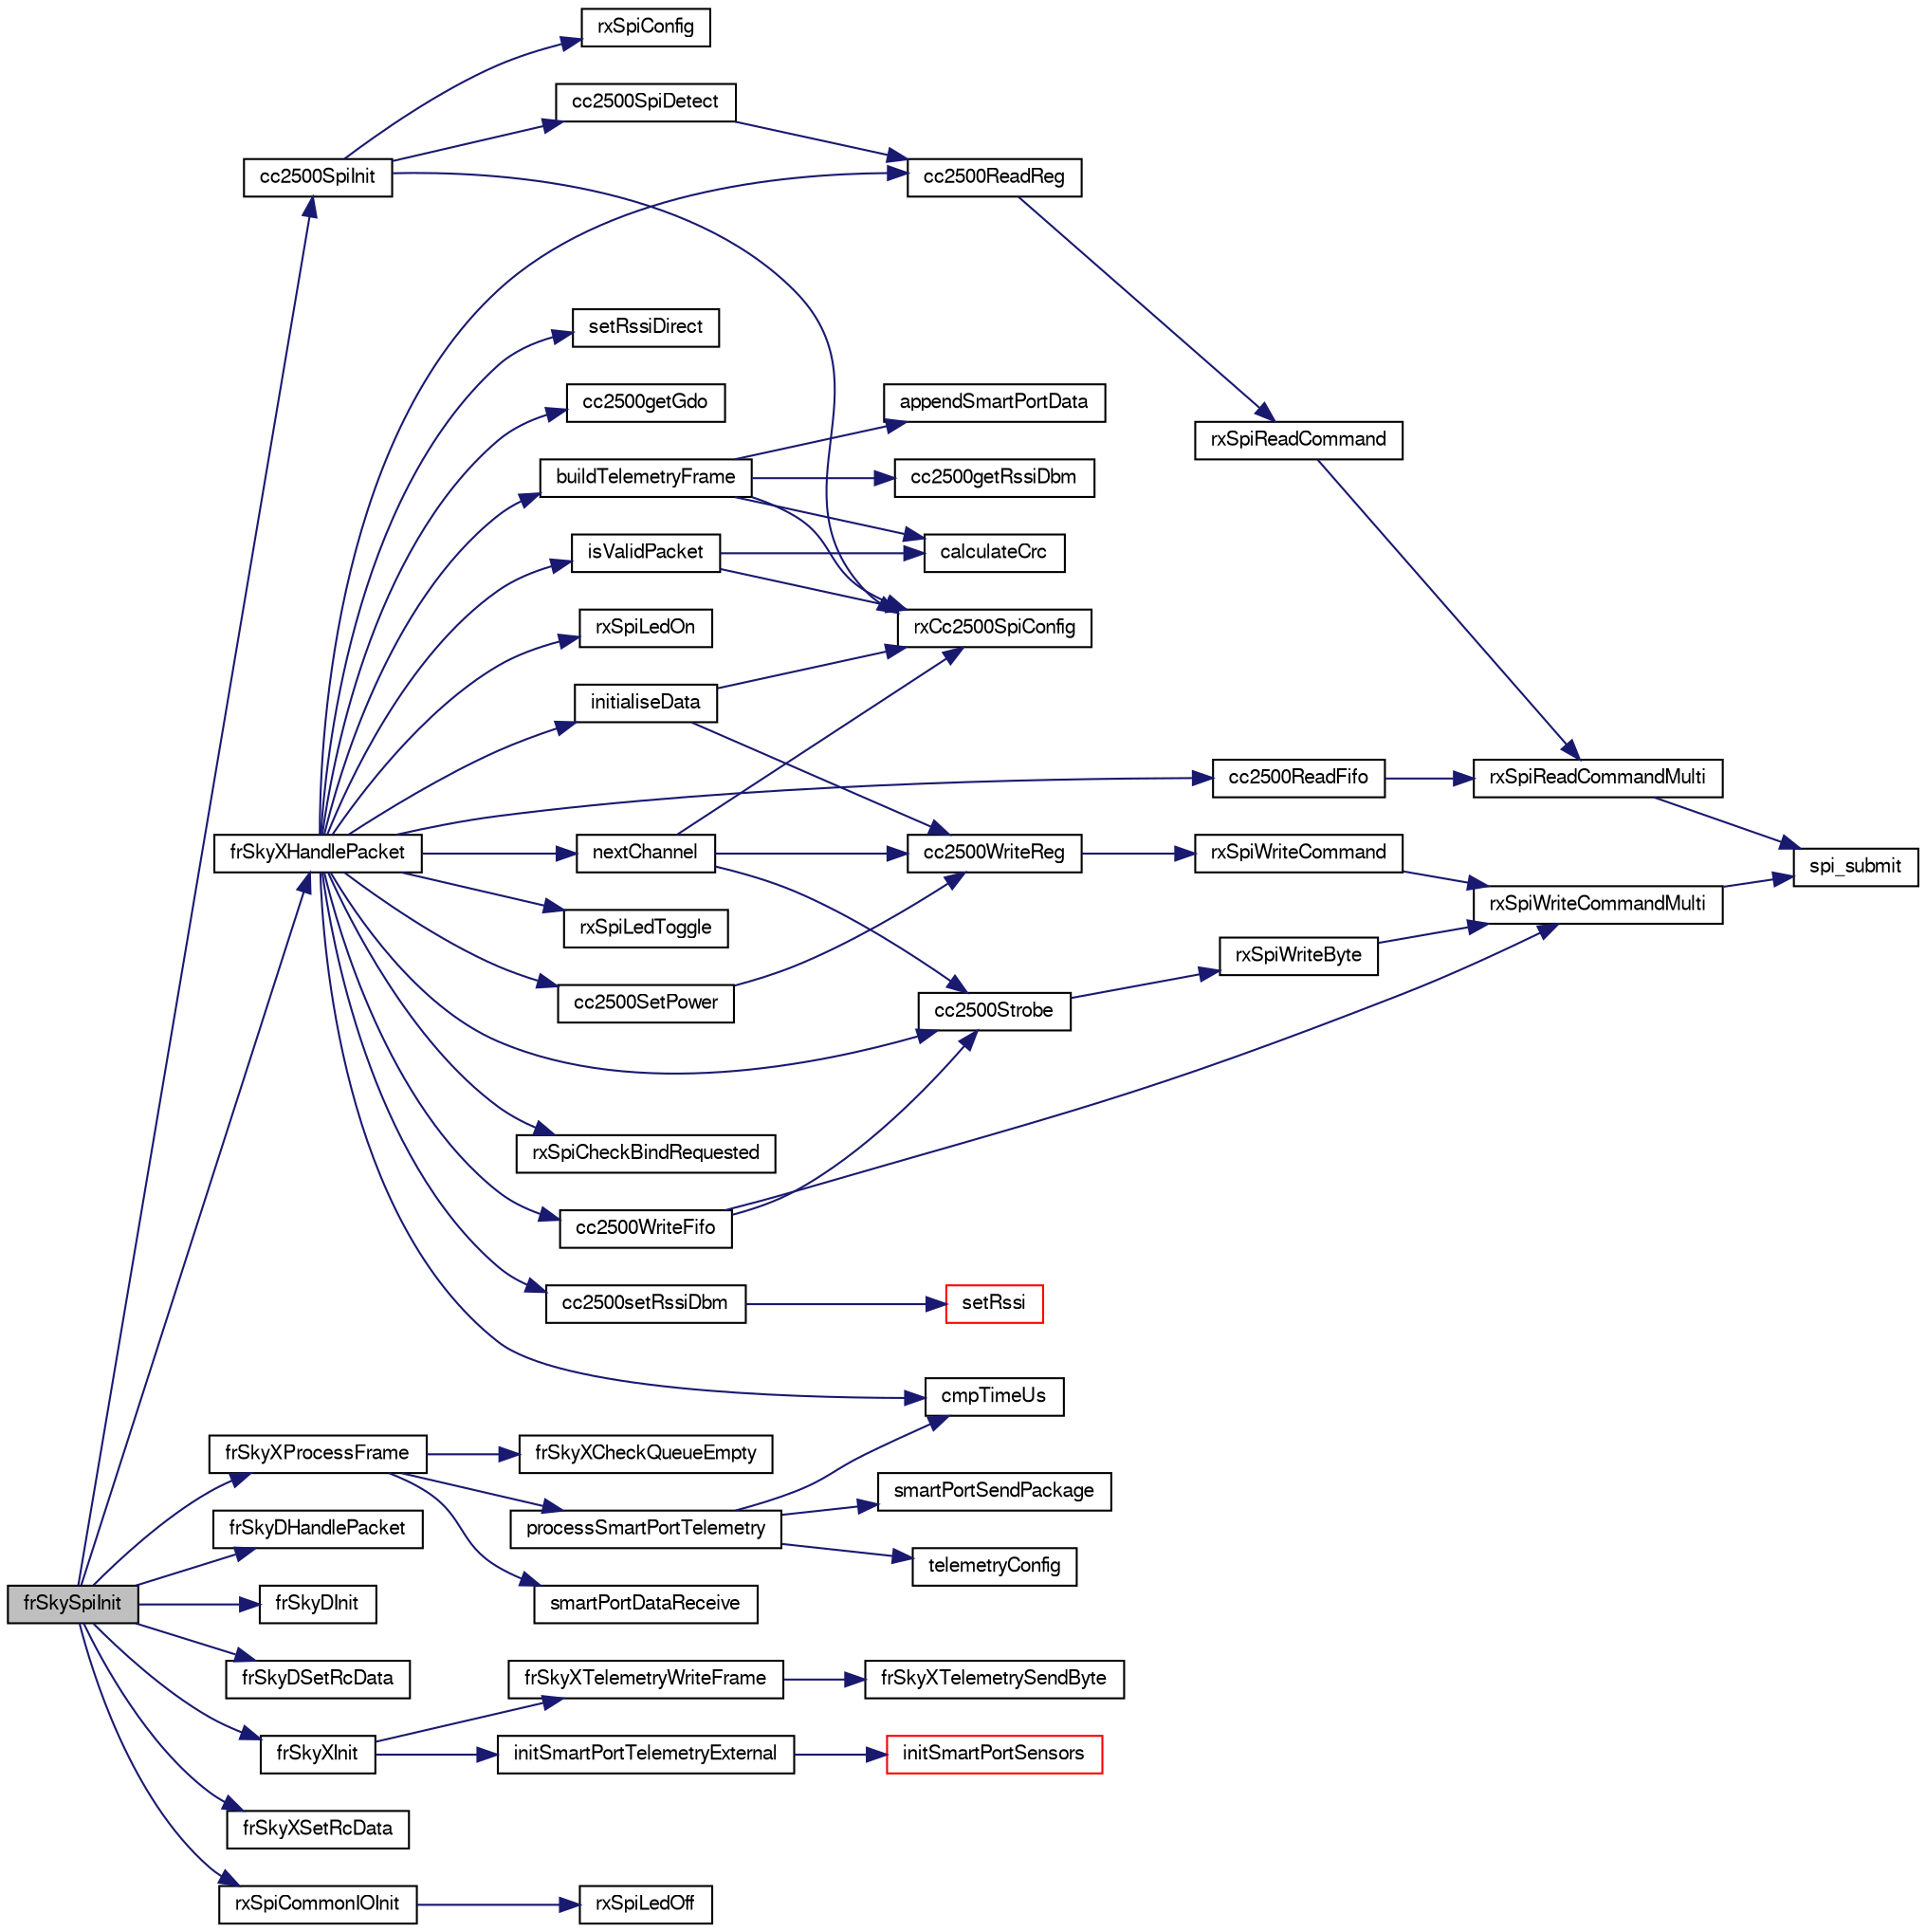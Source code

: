digraph "frSkySpiInit"
{
  edge [fontname="FreeSans",fontsize="10",labelfontname="FreeSans",labelfontsize="10"];
  node [fontname="FreeSans",fontsize="10",shape=record];
  rankdir="LR";
  Node1 [label="frSkySpiInit",height=0.2,width=0.4,color="black", fillcolor="grey75", style="filled", fontcolor="black"];
  Node1 -> Node2 [color="midnightblue",fontsize="10",style="solid",fontname="FreeSans"];
  Node2 [label="cc2500SpiInit",height=0.2,width=0.4,color="black", fillcolor="white", style="filled",URL="$cc2500__common_8c.html#a384a659dc20e7a7df306027141c8d0ef"];
  Node2 -> Node3 [color="midnightblue",fontsize="10",style="solid",fontname="FreeSans"];
  Node3 [label="cc2500SpiDetect",height=0.2,width=0.4,color="black", fillcolor="white", style="filled",URL="$cc2500__common_8c.html#acda7e891a92bc7c443c18530122f56eb"];
  Node3 -> Node4 [color="midnightblue",fontsize="10",style="solid",fontname="FreeSans"];
  Node4 [label="cc2500ReadReg",height=0.2,width=0.4,color="black", fillcolor="white", style="filled",URL="$cc2500_8c.html#a16824ba518eea5c5e67b3daeeb599269"];
  Node4 -> Node5 [color="midnightblue",fontsize="10",style="solid",fontname="FreeSans"];
  Node5 [label="rxSpiReadCommand",height=0.2,width=0.4,color="black", fillcolor="white", style="filled",URL="$cc2500_8c.html#a144a5804c6f5e30744e48c7c93d7db5a"];
  Node5 -> Node6 [color="midnightblue",fontsize="10",style="solid",fontname="FreeSans"];
  Node6 [label="rxSpiReadCommandMulti",height=0.2,width=0.4,color="black", fillcolor="white", style="filled",URL="$cc2500_8c.html#aa9910adea9b66f2a6e49176819f19b0c"];
  Node6 -> Node7 [color="midnightblue",fontsize="10",style="solid",fontname="FreeSans"];
  Node7 [label="spi_submit",height=0.2,width=0.4,color="black", fillcolor="white", style="filled",URL="$group__spi.html#ga5d383931766cb373ebad0b8bc26d439d",tooltip="Submit SPI transaction. "];
  Node2 -> Node8 [color="midnightblue",fontsize="10",style="solid",fontname="FreeSans"];
  Node8 [label="rxCc2500SpiConfig",height=0.2,width=0.4,color="black", fillcolor="white", style="filled",URL="$cc2500__settings_8c.html#aad1629e38fffa025a33f8054243bd6f0"];
  Node2 -> Node9 [color="midnightblue",fontsize="10",style="solid",fontname="FreeSans"];
  Node9 [label="rxSpiConfig",height=0.2,width=0.4,color="black", fillcolor="white", style="filled",URL="$cc2500__settings_8c.html#a56bfe7bd9539b3618207bc6ee9688636"];
  Node1 -> Node10 [color="midnightblue",fontsize="10",style="solid",fontname="FreeSans"];
  Node10 [label="frSkyDHandlePacket",height=0.2,width=0.4,color="black", fillcolor="white", style="filled",URL="$cc2500__frsky__d_8h.html#a1fabcc6286af8150d908f18c6cc66821"];
  Node1 -> Node11 [color="midnightblue",fontsize="10",style="solid",fontname="FreeSans"];
  Node11 [label="frSkyDInit",height=0.2,width=0.4,color="black", fillcolor="white", style="filled",URL="$cc2500__frsky__d_8h.html#affefe39779ed1cef49b38cd6da7bb8f9"];
  Node1 -> Node12 [color="midnightblue",fontsize="10",style="solid",fontname="FreeSans"];
  Node12 [label="frSkyDSetRcData",height=0.2,width=0.4,color="black", fillcolor="white", style="filled",URL="$cc2500__frsky__d_8h.html#a0e8b3f46bfa560c14661c76e64d2583f"];
  Node1 -> Node13 [color="midnightblue",fontsize="10",style="solid",fontname="FreeSans"];
  Node13 [label="frSkyXHandlePacket",height=0.2,width=0.4,color="black", fillcolor="white", style="filled",URL="$cc2500__frsky__x_8c.html#a90776c7143b1e75512e9bf975aca774e"];
  Node13 -> Node14 [color="midnightblue",fontsize="10",style="solid",fontname="FreeSans"];
  Node14 [label="initialiseData",height=0.2,width=0.4,color="black", fillcolor="white", style="filled",URL="$cc2500__frsky__shared_8c.html#aeb0e66b7e7d77f928e122ea1dfab26fb"];
  Node14 -> Node15 [color="midnightblue",fontsize="10",style="solid",fontname="FreeSans"];
  Node15 [label="cc2500WriteReg",height=0.2,width=0.4,color="black", fillcolor="white", style="filled",URL="$cc2500_8c.html#a0aafd8cd88f01d28921f047d4435e169"];
  Node15 -> Node16 [color="midnightblue",fontsize="10",style="solid",fontname="FreeSans"];
  Node16 [label="rxSpiWriteCommand",height=0.2,width=0.4,color="black", fillcolor="white", style="filled",URL="$cc2500_8c.html#a15e26bcabc37cb935f279ec8eaff8f89"];
  Node16 -> Node17 [color="midnightblue",fontsize="10",style="solid",fontname="FreeSans"];
  Node17 [label="rxSpiWriteCommandMulti",height=0.2,width=0.4,color="black", fillcolor="white", style="filled",URL="$cc2500_8c.html#aa88e934fdd4f5f4f40dfa59c7060c208"];
  Node17 -> Node7 [color="midnightblue",fontsize="10",style="solid",fontname="FreeSans"];
  Node14 -> Node8 [color="midnightblue",fontsize="10",style="solid",fontname="FreeSans"];
  Node13 -> Node18 [color="midnightblue",fontsize="10",style="solid",fontname="FreeSans"];
  Node18 [label="nextChannel",height=0.2,width=0.4,color="black", fillcolor="white", style="filled",URL="$cc2500__frsky__shared_8c.html#aad78fae7846fe4f56409cb30fa52947a"];
  Node18 -> Node19 [color="midnightblue",fontsize="10",style="solid",fontname="FreeSans"];
  Node19 [label="cc2500Strobe",height=0.2,width=0.4,color="black", fillcolor="white", style="filled",URL="$cc2500_8c.html#a5f48b0ae3036525c7ddd12b61b2f92cc"];
  Node19 -> Node20 [color="midnightblue",fontsize="10",style="solid",fontname="FreeSans"];
  Node20 [label="rxSpiWriteByte",height=0.2,width=0.4,color="black", fillcolor="white", style="filled",URL="$cc2500_8c.html#af21ded081906c8c7339acef1caeaa8e3"];
  Node20 -> Node17 [color="midnightblue",fontsize="10",style="solid",fontname="FreeSans"];
  Node18 -> Node15 [color="midnightblue",fontsize="10",style="solid",fontname="FreeSans"];
  Node18 -> Node8 [color="midnightblue",fontsize="10",style="solid",fontname="FreeSans"];
  Node13 -> Node19 [color="midnightblue",fontsize="10",style="solid",fontname="FreeSans"];
  Node13 -> Node21 [color="midnightblue",fontsize="10",style="solid",fontname="FreeSans"];
  Node21 [label="rxSpiCheckBindRequested",height=0.2,width=0.4,color="black", fillcolor="white", style="filled",URL="$cc2500__rx__spi__common_8c.html#af3ce512f5a32f9e6142ab1b659ae7524"];
  Node13 -> Node22 [color="midnightblue",fontsize="10",style="solid",fontname="FreeSans"];
  Node22 [label="cc2500getGdo",height=0.2,width=0.4,color="black", fillcolor="white", style="filled",URL="$cc2500__common_8c.html#a809767f1771e2d9ec936050fe7ec887e"];
  Node13 -> Node4 [color="midnightblue",fontsize="10",style="solid",fontname="FreeSans"];
  Node13 -> Node23 [color="midnightblue",fontsize="10",style="solid",fontname="FreeSans"];
  Node23 [label="cc2500ReadFifo",height=0.2,width=0.4,color="black", fillcolor="white", style="filled",URL="$cc2500_8c.html#a15f1360ca73e7301e8fd3ea3a1b0fe35"];
  Node23 -> Node6 [color="midnightblue",fontsize="10",style="solid",fontname="FreeSans"];
  Node13 -> Node24 [color="midnightblue",fontsize="10",style="solid",fontname="FreeSans"];
  Node24 [label="isValidPacket",height=0.2,width=0.4,color="black", fillcolor="white", style="filled",URL="$cc2500__frsky__x_8c.html#ab87853b69b609ffb3e401989b389335f"];
  Node24 -> Node25 [color="midnightblue",fontsize="10",style="solid",fontname="FreeSans"];
  Node25 [label="calculateCrc",height=0.2,width=0.4,color="black", fillcolor="white", style="filled",URL="$cc2500__frsky__x_8c.html#a74b7c623e8494053e65ec2a833b6af6e"];
  Node24 -> Node8 [color="midnightblue",fontsize="10",style="solid",fontname="FreeSans"];
  Node13 -> Node26 [color="midnightblue",fontsize="10",style="solid",fontname="FreeSans"];
  Node26 [label="rxSpiLedOn",height=0.2,width=0.4,color="black", fillcolor="white", style="filled",URL="$cc2500__rx__spi__common_8c.html#a3434f37dd6ed687e9913b595df6c48b5"];
  Node13 -> Node27 [color="midnightblue",fontsize="10",style="solid",fontname="FreeSans"];
  Node27 [label="cc2500setRssiDbm",height=0.2,width=0.4,color="black", fillcolor="white", style="filled",URL="$cc2500__common_8c.html#acfa3dd5dc7caabd9fb83ab92867a6977"];
  Node27 -> Node28 [color="midnightblue",fontsize="10",style="solid",fontname="FreeSans"];
  Node28 [label="setRssi",height=0.2,width=0.4,color="red", fillcolor="white", style="filled",URL="$cc2500__rx_8c.html#a191331e7da503ea1f4724bbfbe6a577b"];
  Node13 -> Node29 [color="midnightblue",fontsize="10",style="solid",fontname="FreeSans"];
  Node29 [label="cmpTimeUs",height=0.2,width=0.4,color="black", fillcolor="white", style="filled",URL="$cc2500__compat_8h.html#aa95c92cdd0d6a0d1687304143281c15d"];
  Node13 -> Node30 [color="midnightblue",fontsize="10",style="solid",fontname="FreeSans"];
  Node30 [label="buildTelemetryFrame",height=0.2,width=0.4,color="black", fillcolor="white", style="filled",URL="$cc2500__frsky__x_8c.html#a9a6f7720d833f05ecb33317f516f1e7c"];
  Node30 -> Node8 [color="midnightblue",fontsize="10",style="solid",fontname="FreeSans"];
  Node30 -> Node31 [color="midnightblue",fontsize="10",style="solid",fontname="FreeSans"];
  Node31 [label="cc2500getRssiDbm",height=0.2,width=0.4,color="black", fillcolor="white", style="filled",URL="$cc2500__common_8c.html#adcd2120ef440303205db6619ab61f557"];
  Node30 -> Node32 [color="midnightblue",fontsize="10",style="solid",fontname="FreeSans"];
  Node32 [label="appendSmartPortData",height=0.2,width=0.4,color="black", fillcolor="white", style="filled",URL="$cc2500__frsky__x_8c.html#aa34ed2efb7e7bcf2f58fe46dd430af16"];
  Node30 -> Node25 [color="midnightblue",fontsize="10",style="solid",fontname="FreeSans"];
  Node13 -> Node33 [color="midnightblue",fontsize="10",style="solid",fontname="FreeSans"];
  Node33 [label="rxSpiLedToggle",height=0.2,width=0.4,color="black", fillcolor="white", style="filled",URL="$cc2500__rx__spi__common_8c.html#abc6581907d99874fdae12641781254a4"];
  Node13 -> Node34 [color="midnightblue",fontsize="10",style="solid",fontname="FreeSans"];
  Node34 [label="setRssiDirect",height=0.2,width=0.4,color="black", fillcolor="white", style="filled",URL="$cc2500__rx_8c.html#aadb196a12c7d0d65ebf9b334fa4fc580"];
  Node13 -> Node35 [color="midnightblue",fontsize="10",style="solid",fontname="FreeSans"];
  Node35 [label="cc2500SetPower",height=0.2,width=0.4,color="black", fillcolor="white", style="filled",URL="$cc2500_8c.html#a8dfa53cdcbaf0abc1ef7fdf34dc061db"];
  Node35 -> Node15 [color="midnightblue",fontsize="10",style="solid",fontname="FreeSans"];
  Node13 -> Node36 [color="midnightblue",fontsize="10",style="solid",fontname="FreeSans"];
  Node36 [label="cc2500WriteFifo",height=0.2,width=0.4,color="black", fillcolor="white", style="filled",URL="$cc2500_8c.html#a42e861f257bf0fe25f818b040ecaa941"];
  Node36 -> Node19 [color="midnightblue",fontsize="10",style="solid",fontname="FreeSans"];
  Node36 -> Node17 [color="midnightblue",fontsize="10",style="solid",fontname="FreeSans"];
  Node1 -> Node37 [color="midnightblue",fontsize="10",style="solid",fontname="FreeSans"];
  Node37 [label="frSkyXInit",height=0.2,width=0.4,color="black", fillcolor="white", style="filled",URL="$cc2500__frsky__x_8c.html#a09aedfa0332a58b4e89a15471892e08d"];
  Node37 -> Node38 [color="midnightblue",fontsize="10",style="solid",fontname="FreeSans"];
  Node38 [label="initSmartPortTelemetryExternal",height=0.2,width=0.4,color="black", fillcolor="white", style="filled",URL="$cc2500__smartport_8c.html#a25c89eefa21629f2aa404974b8bd67ad"];
  Node38 -> Node39 [color="midnightblue",fontsize="10",style="solid",fontname="FreeSans"];
  Node39 [label="initSmartPortSensors",height=0.2,width=0.4,color="red", fillcolor="white", style="filled",URL="$cc2500__smartport_8c.html#af96c106b53f8cc26baeb4bb27cc5e5f9"];
  Node37 -> Node40 [color="midnightblue",fontsize="10",style="solid",fontname="FreeSans"];
  Node40 [label="frSkyXTelemetryWriteFrame",height=0.2,width=0.4,color="black", fillcolor="white", style="filled",URL="$cc2500__frsky__x_8c.html#acb744d1a892e090b06d7ab78e55481d0"];
  Node40 -> Node41 [color="midnightblue",fontsize="10",style="solid",fontname="FreeSans"];
  Node41 [label="frSkyXTelemetrySendByte",height=0.2,width=0.4,color="black", fillcolor="white", style="filled",URL="$cc2500__frsky__x_8c.html#a3b7e9e8865dd8c98098401d2943237f2"];
  Node1 -> Node42 [color="midnightblue",fontsize="10",style="solid",fontname="FreeSans"];
  Node42 [label="frSkyXProcessFrame",height=0.2,width=0.4,color="black", fillcolor="white", style="filled",URL="$cc2500__frsky__x_8c.html#aaa0d6bdd7091f3e1afc2422c4892e19e"];
  Node42 -> Node43 [color="midnightblue",fontsize="10",style="solid",fontname="FreeSans"];
  Node43 [label="smartPortDataReceive",height=0.2,width=0.4,color="black", fillcolor="white", style="filled",URL="$cc2500__smartport_8c.html#a34331e4923adaea6cc4633276350fb47"];
  Node42 -> Node44 [color="midnightblue",fontsize="10",style="solid",fontname="FreeSans"];
  Node44 [label="frSkyXCheckQueueEmpty",height=0.2,width=0.4,color="black", fillcolor="white", style="filled",URL="$cc2500__frsky__x_8c.html#ad99f671f88c91ae883727c744f9029bb"];
  Node42 -> Node45 [color="midnightblue",fontsize="10",style="solid",fontname="FreeSans"];
  Node45 [label="processSmartPortTelemetry",height=0.2,width=0.4,color="black", fillcolor="white", style="filled",URL="$cc2500__smartport_8c.html#acf3a8d1078f5695a69662408caf80a1c"];
  Node45 -> Node29 [color="midnightblue",fontsize="10",style="solid",fontname="FreeSans"];
  Node45 -> Node46 [color="midnightblue",fontsize="10",style="solid",fontname="FreeSans"];
  Node46 [label="telemetryConfig",height=0.2,width=0.4,color="black", fillcolor="white", style="filled",URL="$cc2500__settings_8c.html#a74f4a205266f997c4a2f7dc30582744b"];
  Node45 -> Node47 [color="midnightblue",fontsize="10",style="solid",fontname="FreeSans"];
  Node47 [label="smartPortSendPackage",height=0.2,width=0.4,color="black", fillcolor="white", style="filled",URL="$cc2500__smartport_8c.html#ac88c2c7956aedb0ac01db630bc714dce"];
  Node1 -> Node48 [color="midnightblue",fontsize="10",style="solid",fontname="FreeSans"];
  Node48 [label="frSkyXSetRcData",height=0.2,width=0.4,color="black", fillcolor="white", style="filled",URL="$cc2500__frsky__x_8c.html#ad8790d5ac8de3cf13eab7f9e583dd937"];
  Node1 -> Node49 [color="midnightblue",fontsize="10",style="solid",fontname="FreeSans"];
  Node49 [label="rxSpiCommonIOInit",height=0.2,width=0.4,color="black", fillcolor="white", style="filled",URL="$cc2500__rx__spi__common_8c.html#ac87484f67887c58eaaf8b24a55d6af88"];
  Node49 -> Node50 [color="midnightblue",fontsize="10",style="solid",fontname="FreeSans"];
  Node50 [label="rxSpiLedOff",height=0.2,width=0.4,color="black", fillcolor="white", style="filled",URL="$cc2500__rx__spi__common_8c.html#a38efc4c6601ae671fbbe7d77ce886187"];
}
